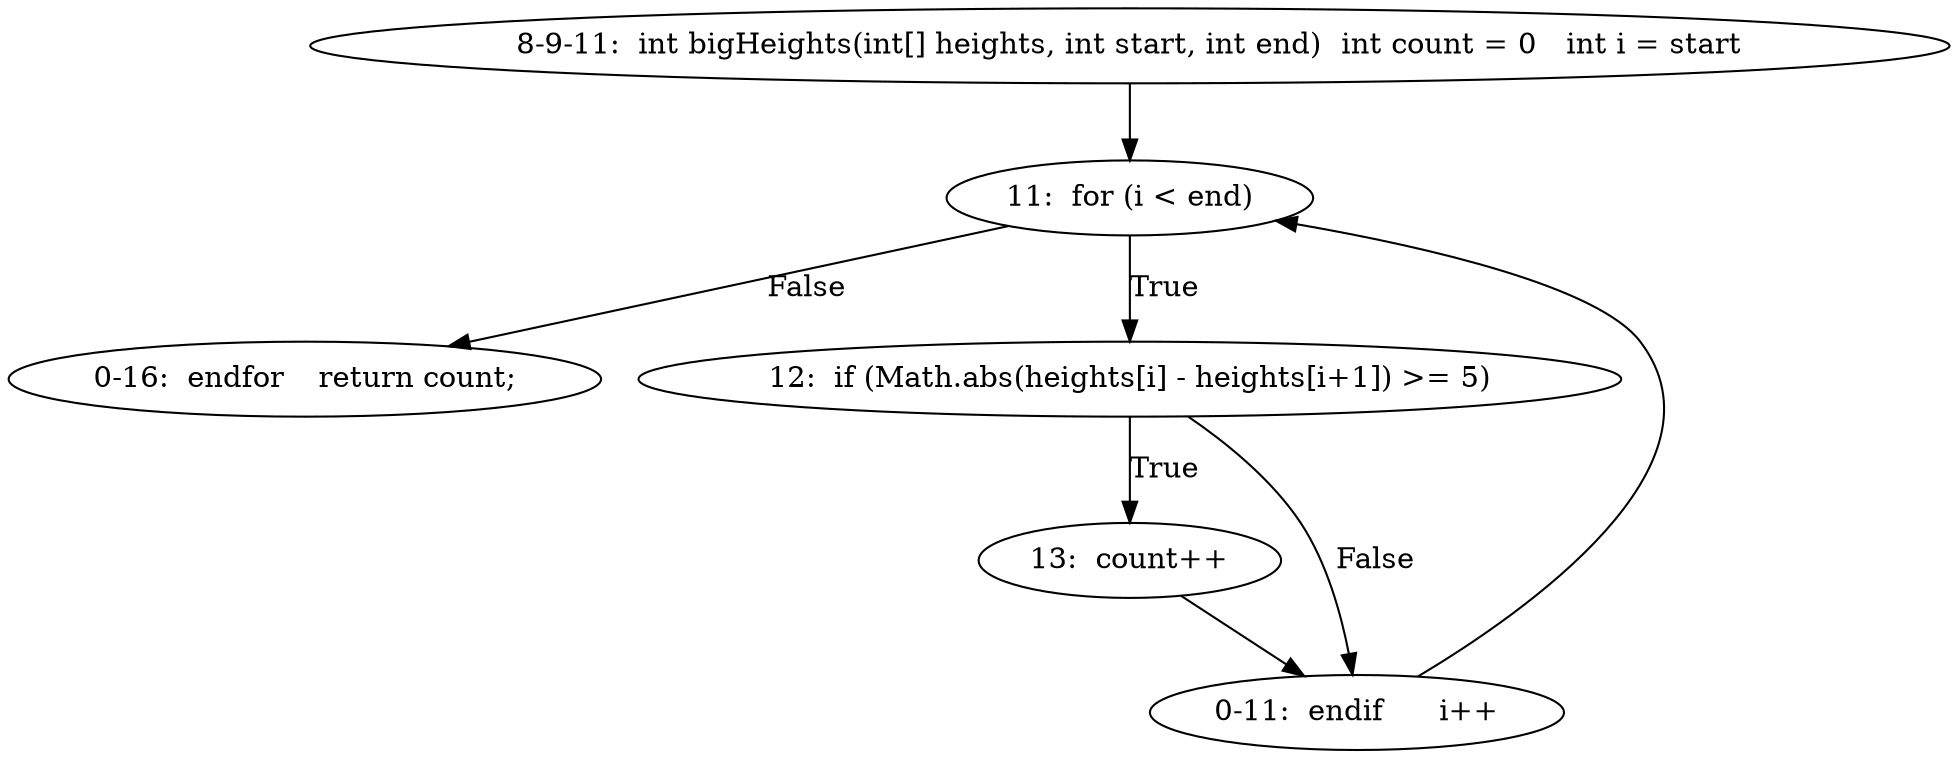 digraph result_test { 
// graph-vertices
  a2  [label="8-9-11:  int bigHeights(int[] heights, int start, int end)	int count = 0	int i = start"]; 
  3  [label="11:  for (i < end)"]; 
  a3  [label="0-16:  endfor	return count;"]; 
  6  [label="12:  if (Math.abs(heights[i] - heights[i+1]) >= 5)"]; 
  7  [label="13:  count++"]; 
  a4  [label="0-11:  endif	i++"]; 
// graph-edges
  a2 -> 3;
  3 -> a3  [label="False"]; 
  3 -> 6  [label="True"]; 
  6 -> 7  [label="True"]; 
  7 -> a4;
  6 -> a4  [label="False"]; 
  a4 -> 3;
}
